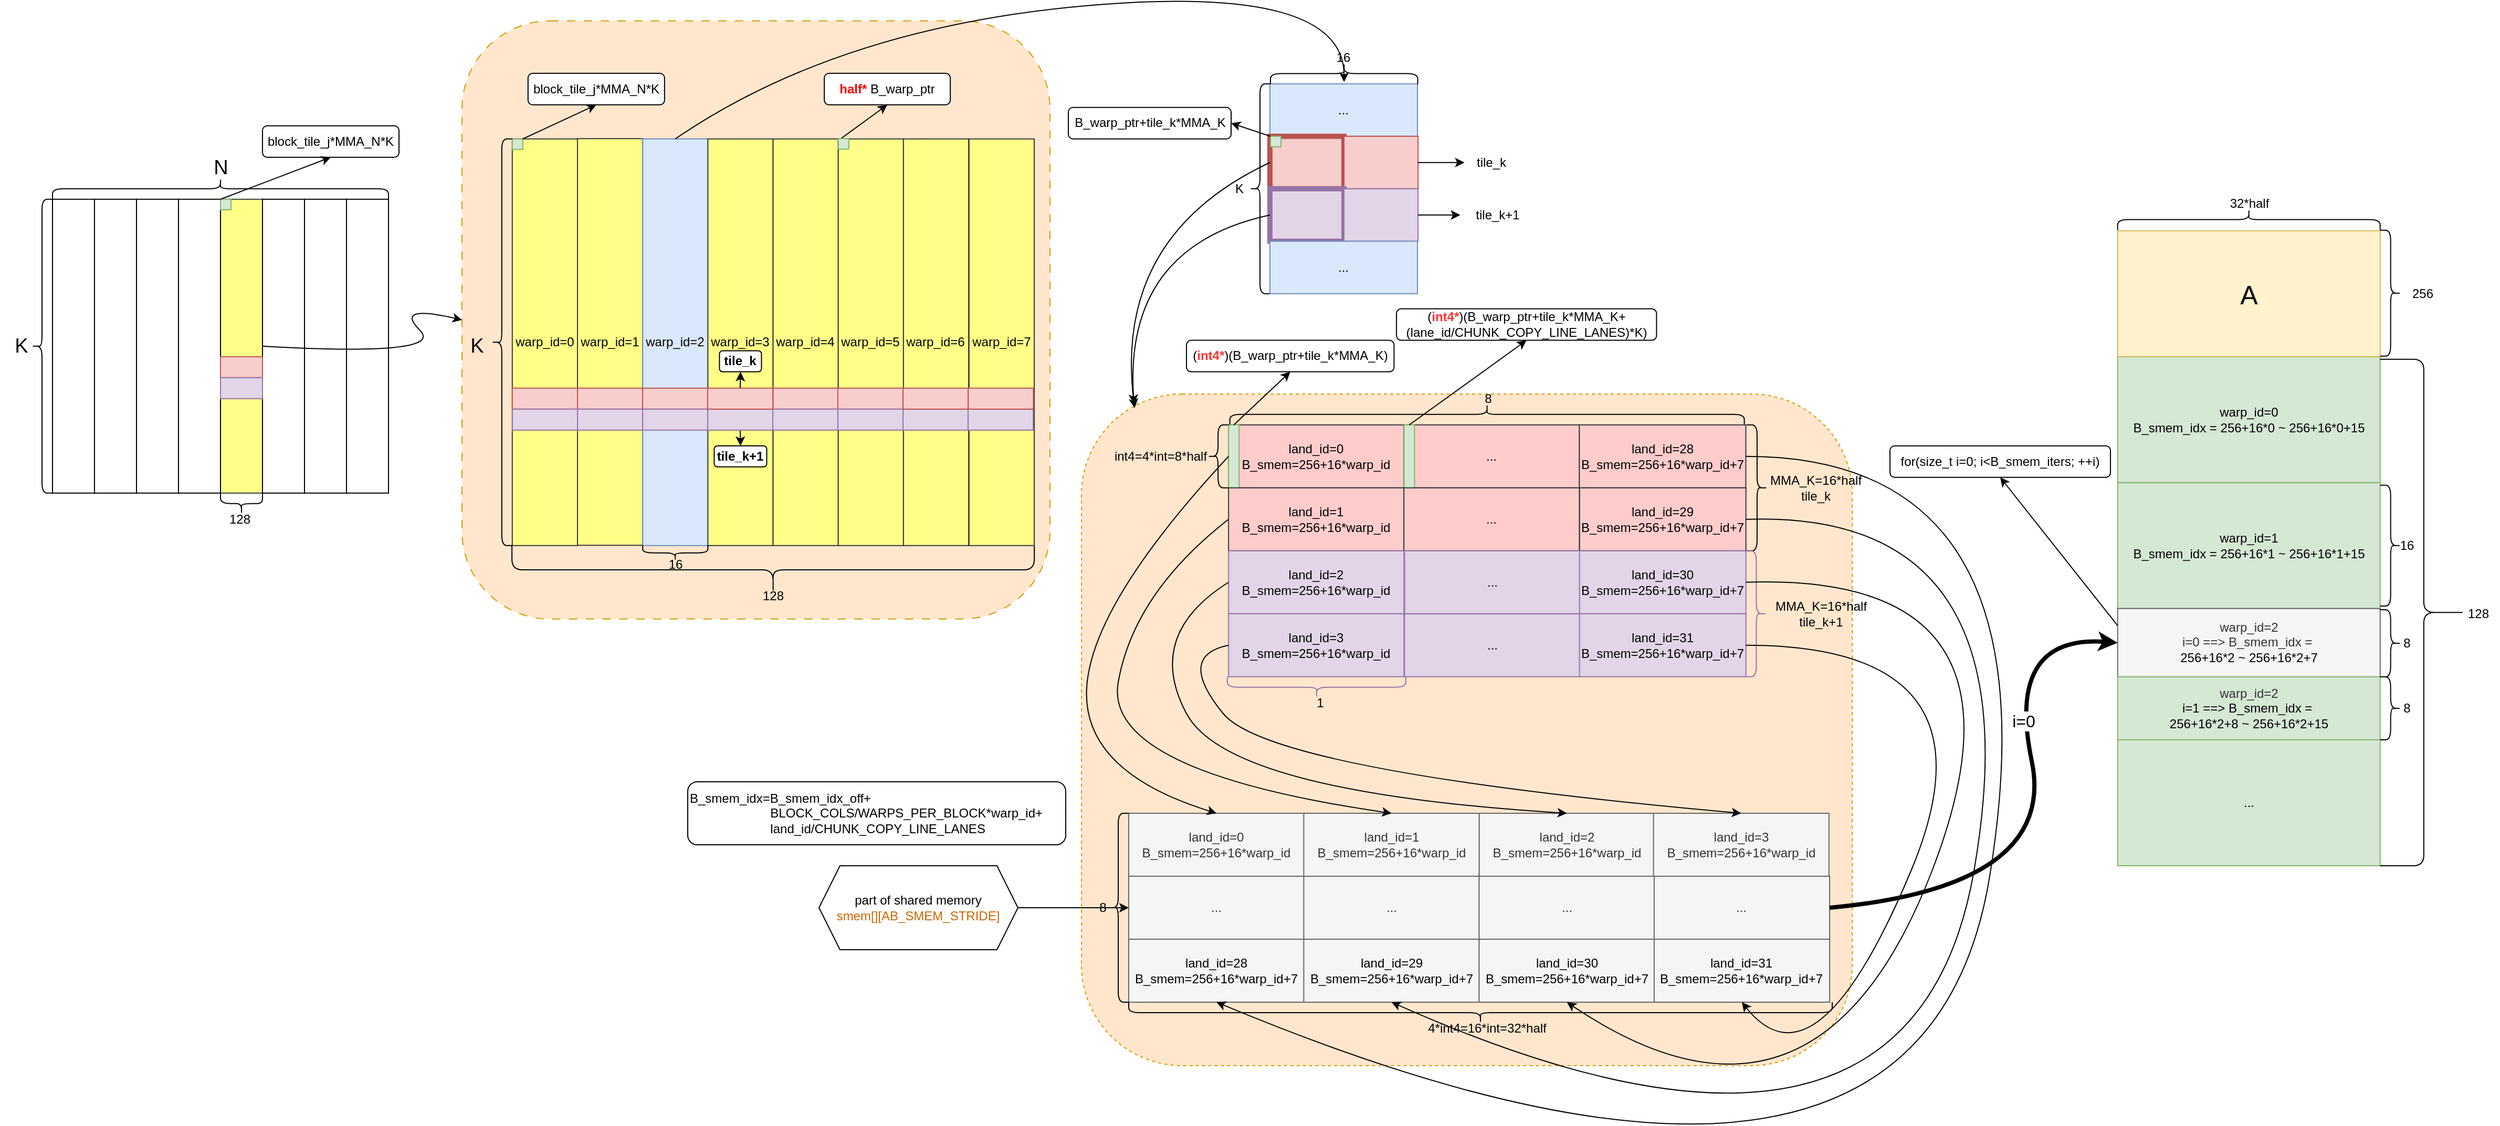 <mxfile version="24.0.4" type="device">
  <diagram name="Page-1" id="_nR7e4XgD6fj8UJKNjDj">
    <mxGraphModel dx="5057" dy="104" grid="1" gridSize="10" guides="1" tooltips="1" connect="1" arrows="1" fold="1" page="1" pageScale="1" pageWidth="850" pageHeight="1100" math="0" shadow="0">
      <root>
        <mxCell id="0" />
        <mxCell id="1" parent="0" />
        <mxCell id="BASvvJVavqTpIo9RgMH1-712" value="&lt;div&gt;warp_id=1&lt;/div&gt;B_smem_idx = 256+16*1 ~ 256+16*1+15&lt;div&gt;&lt;/div&gt;" style="rounded=0;whiteSpace=wrap;html=1;fillColor=#d5e8d4;strokeColor=#82b366;" parent="1" vertex="1">
          <mxGeometry x="1196.85" y="3584.88" width="250" height="120" as="geometry" />
        </mxCell>
        <mxCell id="BASvvJVavqTpIo9RgMH1-665" value="..." style="rounded=0;whiteSpace=wrap;html=1;fillColor=#dae8fc;strokeColor=#6c8ebf;" parent="1" vertex="1">
          <mxGeometry x="389.48" y="3204.88" width="140.52" height="50" as="geometry" />
        </mxCell>
        <mxCell id="BASvvJVavqTpIo9RgMH1-704" value="" style="rounded=1;whiteSpace=wrap;html=1;fillColor=#ffe6cc;strokeColor=#d79b00;dashed=1;" parent="1" vertex="1">
          <mxGeometry x="210" y="3500.48" width="734.14" height="640" as="geometry" />
        </mxCell>
        <mxCell id="BASvvJVavqTpIo9RgMH1-663" value="" style="rounded=0;whiteSpace=wrap;html=1;fillColor=#f8cecc;strokeColor=#b85450;strokeWidth=5;" parent="1" vertex="1">
          <mxGeometry x="389.48" y="3254.88" width="70.52" height="50" as="geometry" />
        </mxCell>
        <mxCell id="BASvvJVavqTpIo9RgMH1-442" value="" style="rounded=1;whiteSpace=wrap;html=1;dashed=1;dashPattern=8 8;fillColor=#ffe6cc;strokeColor=#d79b00;" parent="1" vertex="1">
          <mxGeometry x="-380" y="3144.88" width="560" height="570" as="geometry" />
        </mxCell>
        <mxCell id="BASvvJVavqTpIo9RgMH1-283" value="warp_id=0" style="rounded=0;whiteSpace=wrap;html=1;fillColor=#ffff88;strokeColor=#36393d;" parent="1" vertex="1">
          <mxGeometry x="-332.09" y="3257.37" width="62.09" height="387.51" as="geometry" />
        </mxCell>
        <mxCell id="BASvvJVavqTpIo9RgMH1-336" value="" style="rounded=0;whiteSpace=wrap;html=1;" parent="1" vertex="1">
          <mxGeometry x="-770" y="3314.88" width="40" height="280" as="geometry" />
        </mxCell>
        <mxCell id="BASvvJVavqTpIo9RgMH1-337" value="" style="rounded=0;whiteSpace=wrap;html=1;" parent="1" vertex="1">
          <mxGeometry x="-690" y="3314.88" width="40" height="280" as="geometry" />
        </mxCell>
        <mxCell id="BASvvJVavqTpIo9RgMH1-339" value="" style="rounded=0;whiteSpace=wrap;html=1;" parent="1" vertex="1">
          <mxGeometry x="-530" y="3314.88" width="40" height="280" as="geometry" />
        </mxCell>
        <mxCell id="BASvvJVavqTpIo9RgMH1-364" value="" style="shape=curlyBracket;whiteSpace=wrap;html=1;rounded=1;flipH=1;labelPosition=right;verticalLabelPosition=middle;align=left;verticalAlign=middle;rotation=-180;" parent="1" vertex="1">
          <mxGeometry x="-790" y="3314.88" width="20" height="280" as="geometry" />
        </mxCell>
        <mxCell id="BASvvJVavqTpIo9RgMH1-376" value="&lt;font style=&quot;font-size: 19px;&quot;&gt;K&lt;/font&gt;" style="text;html=1;align=center;verticalAlign=middle;resizable=0;points=[];autosize=1;strokeColor=none;fillColor=none;" parent="1" vertex="1">
          <mxGeometry x="-820" y="3434.88" width="40" height="40" as="geometry" />
        </mxCell>
        <mxCell id="BASvvJVavqTpIo9RgMH1-379" value="" style="shape=curlyBracket;whiteSpace=wrap;html=1;rounded=1;flipH=1;labelPosition=right;verticalLabelPosition=middle;align=left;verticalAlign=middle;rotation=-90;" parent="1" vertex="1">
          <mxGeometry x="-620" y="3144.88" width="20" height="320" as="geometry" />
        </mxCell>
        <mxCell id="BASvvJVavqTpIo9RgMH1-380" value="&lt;font style=&quot;font-size: 19px;&quot;&gt;N&lt;/font&gt;" style="text;html=1;align=center;verticalAlign=middle;resizable=0;points=[];autosize=1;strokeColor=none;fillColor=none;" parent="1" vertex="1">
          <mxGeometry x="-630" y="3264.88" width="40" height="40" as="geometry" />
        </mxCell>
        <mxCell id="BASvvJVavqTpIo9RgMH1-401" value="" style="rounded=0;whiteSpace=wrap;html=1;fillColor=#f8cecc;strokeColor=#b85450;rotation=90;" parent="1" vertex="1">
          <mxGeometry x="-600" y="3374.88" width="20" height="40" as="geometry" />
        </mxCell>
        <mxCell id="BASvvJVavqTpIo9RgMH1-402" value="" style="rounded=0;whiteSpace=wrap;html=1;fillColor=#ffff88;strokeColor=#36393d;" parent="1" vertex="1">
          <mxGeometry x="-610" y="3314.88" width="40" height="280" as="geometry" />
        </mxCell>
        <mxCell id="BASvvJVavqTpIo9RgMH1-403" value="" style="rounded=0;whiteSpace=wrap;html=1;" parent="1" vertex="1">
          <mxGeometry x="-570" y="3314.88" width="40" height="280" as="geometry" />
        </mxCell>
        <mxCell id="BASvvJVavqTpIo9RgMH1-404" value="" style="rounded=0;whiteSpace=wrap;html=1;" parent="1" vertex="1">
          <mxGeometry x="-490" y="3314.88" width="40" height="280" as="geometry" />
        </mxCell>
        <mxCell id="BASvvJVavqTpIo9RgMH1-405" value="" style="rounded=0;whiteSpace=wrap;html=1;" parent="1" vertex="1">
          <mxGeometry x="-730" y="3314.88" width="40" height="280" as="geometry" />
        </mxCell>
        <mxCell id="BASvvJVavqTpIo9RgMH1-406" value="" style="rounded=0;whiteSpace=wrap;html=1;" parent="1" vertex="1">
          <mxGeometry x="-650" y="3314.88" width="40" height="280" as="geometry" />
        </mxCell>
        <mxCell id="BASvvJVavqTpIo9RgMH1-407" value="" style="rounded=0;whiteSpace=wrap;html=1;fillColor=#f8cecc;strokeColor=#b85450;rotation=90;" parent="1" vertex="1">
          <mxGeometry x="-600" y="3454.88" width="20" height="40" as="geometry" />
        </mxCell>
        <mxCell id="BASvvJVavqTpIo9RgMH1-408" value="" style="rounded=0;whiteSpace=wrap;html=1;fillColor=#e1d5e7;strokeColor=#9673a6;rotation=90;" parent="1" vertex="1">
          <mxGeometry x="-600" y="3474.88" width="20" height="40" as="geometry" />
        </mxCell>
        <mxCell id="BASvvJVavqTpIo9RgMH1-409" value="128" style="text;html=1;align=center;verticalAlign=middle;resizable=0;points=[];autosize=1;strokeColor=none;fillColor=none;" parent="1" vertex="1">
          <mxGeometry x="-612" y="3604.88" width="40" height="30" as="geometry" />
        </mxCell>
        <mxCell id="BASvvJVavqTpIo9RgMH1-411" value="" style="shape=curlyBracket;whiteSpace=wrap;html=1;rounded=1;labelPosition=left;verticalLabelPosition=middle;align=right;verticalAlign=middle;rotation=-90;" parent="1" vertex="1">
          <mxGeometry x="-600" y="3584.88" width="20" height="40" as="geometry" />
        </mxCell>
        <mxCell id="BASvvJVavqTpIo9RgMH1-412" value="" style="whiteSpace=wrap;html=1;aspect=fixed;fillColor=#d5e8d4;strokeColor=#82b366;" parent="1" vertex="1">
          <mxGeometry x="-610" y="3314.88" width="10" height="10" as="geometry" />
        </mxCell>
        <mxCell id="BASvvJVavqTpIo9RgMH1-413" value="&lt;span style=&quot;color: rgb(0, 0, 0); font-family: Helvetica; font-size: 12px; font-style: normal; font-variant-ligatures: normal; font-variant-caps: normal; font-weight: 400; letter-spacing: normal; orphans: 2; text-align: center; text-indent: 0px; text-transform: none; widows: 2; word-spacing: 0px; -webkit-text-stroke-width: 0px; white-space: nowrap; background-color: rgb(251, 251, 251); text-decoration-thickness: initial; text-decoration-style: initial; text-decoration-color: initial; display: inline !important; float: none;&quot;&gt;block_tile_j*MMA_N*K&lt;/span&gt;" style="rounded=1;whiteSpace=wrap;html=1;" parent="1" vertex="1">
          <mxGeometry x="-570" y="3244.88" width="130" height="30" as="geometry" />
        </mxCell>
        <mxCell id="BASvvJVavqTpIo9RgMH1-414" value="" style="endArrow=classic;html=1;rounded=0;exitX=0;exitY=0;exitDx=0;exitDy=0;entryX=0.5;entryY=1;entryDx=0;entryDy=0;" parent="1" source="BASvvJVavqTpIo9RgMH1-412" target="BASvvJVavqTpIo9RgMH1-413" edge="1">
          <mxGeometry width="50" height="50" relative="1" as="geometry">
            <mxPoint x="-690" y="3214.88" as="sourcePoint" />
            <mxPoint x="-640" y="3164.88" as="targetPoint" />
          </mxGeometry>
        </mxCell>
        <mxCell id="BASvvJVavqTpIo9RgMH1-430" value="" style="shape=curlyBracket;whiteSpace=wrap;html=1;rounded=1;labelPosition=left;verticalLabelPosition=middle;align=right;verticalAlign=middle;rotation=-90;" parent="1" vertex="1">
          <mxGeometry x="-106.84" y="3419.3" width="46.33" height="497.5" as="geometry" />
        </mxCell>
        <mxCell id="BASvvJVavqTpIo9RgMH1-431" value="128" style="text;html=1;align=center;verticalAlign=middle;resizable=0;points=[];autosize=1;strokeColor=none;fillColor=none;" parent="1" vertex="1">
          <mxGeometry x="-103.67" y="3677.88" width="40" height="30" as="geometry" />
        </mxCell>
        <mxCell id="BASvvJVavqTpIo9RgMH1-433" value="" style="whiteSpace=wrap;html=1;aspect=fixed;fillColor=#d5e8d4;strokeColor=#82b366;" parent="1" vertex="1">
          <mxGeometry x="53.99" y="3257.37" width="10" height="10" as="geometry" />
        </mxCell>
        <mxCell id="BASvvJVavqTpIo9RgMH1-434" value="" style="whiteSpace=wrap;html=1;aspect=fixed;fillColor=#d5e8d4;strokeColor=#82b366;" parent="1" vertex="1">
          <mxGeometry x="-332.09" y="3257.37" width="10" height="10" as="geometry" />
        </mxCell>
        <mxCell id="BASvvJVavqTpIo9RgMH1-435" value="&lt;span style=&quot;color: rgb(0, 0, 0); font-family: Helvetica; font-size: 12px; font-style: normal; font-variant-ligatures: normal; font-variant-caps: normal; font-weight: 400; letter-spacing: normal; orphans: 2; text-align: center; text-indent: 0px; text-transform: none; widows: 2; word-spacing: 0px; -webkit-text-stroke-width: 0px; white-space: nowrap; background-color: rgb(251, 251, 251); text-decoration-thickness: initial; text-decoration-style: initial; text-decoration-color: initial; display: inline !important; float: none;&quot;&gt;block_tile_j*MMA_N*K&lt;/span&gt;" style="rounded=1;whiteSpace=wrap;html=1;" parent="1" vertex="1">
          <mxGeometry x="-317.08" y="3194.88" width="130" height="30" as="geometry" />
        </mxCell>
        <mxCell id="BASvvJVavqTpIo9RgMH1-436" value="" style="endArrow=classic;html=1;rounded=0;exitX=1;exitY=0;exitDx=0;exitDy=0;entryX=0.5;entryY=1;entryDx=0;entryDy=0;" parent="1" source="BASvvJVavqTpIo9RgMH1-434" target="BASvvJVavqTpIo9RgMH1-435" edge="1">
          <mxGeometry width="50" height="50" relative="1" as="geometry">
            <mxPoint x="-647.08" y="3324.88" as="sourcePoint" />
            <mxPoint x="-542.08" y="3284.88" as="targetPoint" />
          </mxGeometry>
        </mxCell>
        <mxCell id="BASvvJVavqTpIo9RgMH1-437" value="&lt;span style=&quot;text-wrap: nowrap;&quot;&gt;&lt;b&gt;&lt;font color=&quot;#ff0000&quot;&gt;half*&lt;/font&gt;&lt;/b&gt; B_warp_ptr&lt;/span&gt;" style="rounded=1;whiteSpace=wrap;html=1;" parent="1" vertex="1">
          <mxGeometry x="-34.92" y="3194.88" width="120" height="30" as="geometry" />
        </mxCell>
        <mxCell id="BASvvJVavqTpIo9RgMH1-438" value="" style="endArrow=classic;html=1;rounded=0;exitX=0.25;exitY=0;exitDx=0;exitDy=0;entryX=0.5;entryY=1;entryDx=0;entryDy=0;" parent="1" source="BASvvJVavqTpIo9RgMH1-452" target="BASvvJVavqTpIo9RgMH1-437" edge="1">
          <mxGeometry width="50" height="50" relative="1" as="geometry">
            <mxPoint x="62.501" y="3255.82" as="sourcePoint" />
            <mxPoint x="122.92" y="3114.88" as="targetPoint" />
          </mxGeometry>
        </mxCell>
        <mxCell id="BASvvJVavqTpIo9RgMH1-440" value="" style="shape=curlyBracket;whiteSpace=wrap;html=1;rounded=1;flipH=1;labelPosition=right;verticalLabelPosition=middle;align=left;verticalAlign=middle;rotation=-180;" parent="1" vertex="1">
          <mxGeometry x="-352.09" y="3257.37" width="20" height="387.47" as="geometry" />
        </mxCell>
        <mxCell id="BASvvJVavqTpIo9RgMH1-441" value="&lt;font style=&quot;font-size: 19px;&quot;&gt;K&lt;/font&gt;" style="text;html=1;align=center;verticalAlign=middle;resizable=0;points=[];autosize=1;strokeColor=none;fillColor=none;" parent="1" vertex="1">
          <mxGeometry x="-386.04" y="3434.88" width="40" height="40" as="geometry" />
        </mxCell>
        <mxCell id="BASvvJVavqTpIo9RgMH1-444" value="" style="curved=1;endArrow=classic;html=1;rounded=0;entryX=0;entryY=0.5;entryDx=0;entryDy=0;exitX=0;exitY=0.5;exitDx=0;exitDy=0;" parent="1" source="BASvvJVavqTpIo9RgMH1-403" target="BASvvJVavqTpIo9RgMH1-442" edge="1">
          <mxGeometry width="50" height="50" relative="1" as="geometry">
            <mxPoint x="-445" y="3464.88" as="sourcePoint" />
            <mxPoint x="-395" y="3414.88" as="targetPoint" />
            <Array as="points">
              <mxPoint x="-395" y="3464.88" />
              <mxPoint x="-445" y="3414.88" />
            </Array>
          </mxGeometry>
        </mxCell>
        <mxCell id="BASvvJVavqTpIo9RgMH1-445" value="warp_id=1" style="rounded=0;whiteSpace=wrap;html=1;fillColor=#ffff88;strokeColor=#36393d;" parent="1" vertex="1">
          <mxGeometry x="-270" y="3257.12" width="62.09" height="387.51" as="geometry" />
        </mxCell>
        <mxCell id="BASvvJVavqTpIo9RgMH1-446" value="warp_id=2" style="rounded=0;whiteSpace=wrap;html=1;fillColor=#dae8fc;strokeColor=#6c8ebf;" parent="1" vertex="1">
          <mxGeometry x="-207.91" y="3257.37" width="62.09" height="387.51" as="geometry" />
        </mxCell>
        <mxCell id="BASvvJVavqTpIo9RgMH1-447" value="warp_id=3" style="rounded=0;whiteSpace=wrap;html=1;fillColor=#ffff88;strokeColor=#36393d;" parent="1" vertex="1">
          <mxGeometry x="-145.82" y="3257.37" width="62.09" height="387.51" as="geometry" />
        </mxCell>
        <mxCell id="BASvvJVavqTpIo9RgMH1-448" value="warp_id=4" style="rounded=0;whiteSpace=wrap;html=1;fillColor=#ffff88;strokeColor=#36393d;" parent="1" vertex="1">
          <mxGeometry x="-83.73" y="3257.37" width="62.09" height="387.51" as="geometry" />
        </mxCell>
        <mxCell id="BASvvJVavqTpIo9RgMH1-449" value="warp_id=5" style="rounded=0;whiteSpace=wrap;html=1;fillColor=#ffff88;strokeColor=#36393d;" parent="1" vertex="1">
          <mxGeometry x="-21.64" y="3257.37" width="62.09" height="387.51" as="geometry" />
        </mxCell>
        <mxCell id="BASvvJVavqTpIo9RgMH1-450" value="warp_id=6" style="rounded=0;whiteSpace=wrap;html=1;fillColor=#ffff88;strokeColor=#36393d;" parent="1" vertex="1">
          <mxGeometry x="40.45" y="3257.37" width="62.09" height="387.51" as="geometry" />
        </mxCell>
        <mxCell id="BASvvJVavqTpIo9RgMH1-451" value="warp_id=7" style="rounded=0;whiteSpace=wrap;html=1;fillColor=#ffff88;strokeColor=#36393d;" parent="1" vertex="1">
          <mxGeometry x="102.91" y="3257.37" width="62.09" height="387.51" as="geometry" />
        </mxCell>
        <mxCell id="BASvvJVavqTpIo9RgMH1-452" value="" style="whiteSpace=wrap;html=1;aspect=fixed;fillColor=#d5e8d4;strokeColor=#82b366;" parent="1" vertex="1">
          <mxGeometry x="-21.64" y="3257.12" width="10" height="10" as="geometry" />
        </mxCell>
        <mxCell id="BASvvJVavqTpIo9RgMH1-541" value="" style="shape=curlyBracket;whiteSpace=wrap;html=1;rounded=1;labelPosition=left;verticalLabelPosition=middle;align=right;verticalAlign=middle;rotation=-90;" parent="1" vertex="1">
          <mxGeometry x="-184.08" y="3620.88" width="14.43" height="62" as="geometry" />
        </mxCell>
        <mxCell id="BASvvJVavqTpIo9RgMH1-542" value="16" style="text;html=1;align=center;verticalAlign=middle;resizable=0;points=[];autosize=1;strokeColor=none;fillColor=none;" parent="1" vertex="1">
          <mxGeometry x="-196.86" y="3647.88" width="40" height="30" as="geometry" />
        </mxCell>
        <mxCell id="BASvvJVavqTpIo9RgMH1-579" value="tile_k" style="text;html=1;align=center;verticalAlign=middle;resizable=0;points=[];autosize=1;strokeColor=none;fillColor=none;" parent="1" vertex="1">
          <mxGeometry x="574.78" y="3264.88" width="50" height="30" as="geometry" />
        </mxCell>
        <mxCell id="BASvvJVavqTpIo9RgMH1-580" value="tile_k+1" style="text;html=1;align=center;verticalAlign=middle;resizable=0;points=[];autosize=1;strokeColor=none;fillColor=none;" parent="1" vertex="1">
          <mxGeometry x="570.78" y="3314.88" width="70" height="30" as="geometry" />
        </mxCell>
        <mxCell id="BASvvJVavqTpIo9RgMH1-582" value="" style="whiteSpace=wrap;html=1;aspect=fixed;fillColor=#d5e8d4;strokeColor=#82b366;" parent="1" vertex="1">
          <mxGeometry x="390.02" y="3254.88" width="10" height="10" as="geometry" />
        </mxCell>
        <mxCell id="BASvvJVavqTpIo9RgMH1-583" value="&lt;span style=&quot;text-wrap: nowrap; background-color: initial;&quot;&gt;B_warp_ptr+tile_k*MMA_K&lt;/span&gt;" style="rounded=1;whiteSpace=wrap;html=1;" parent="1" vertex="1">
          <mxGeometry x="197.5" y="3227.37" width="155" height="30" as="geometry" />
        </mxCell>
        <mxCell id="BASvvJVavqTpIo9RgMH1-584" value="" style="endArrow=classic;html=1;rounded=0;entryX=1;entryY=0.5;entryDx=0;entryDy=0;exitX=0;exitY=1;exitDx=0;exitDy=0;" parent="1" target="BASvvJVavqTpIo9RgMH1-583" edge="1">
          <mxGeometry width="50" height="50" relative="1" as="geometry">
            <mxPoint x="390.02" y="3254.88" as="sourcePoint" />
            <mxPoint x="340.87" y="3190.88" as="targetPoint" />
          </mxGeometry>
        </mxCell>
        <mxCell id="BASvvJVavqTpIo9RgMH1-586" value="" style="shape=curlyBracket;whiteSpace=wrap;html=1;rounded=1;labelPosition=left;verticalLabelPosition=middle;align=right;verticalAlign=middle;rotation=90;" parent="1" vertex="1">
          <mxGeometry x="450.1" y="3125" width="20" height="140.24" as="geometry" />
        </mxCell>
        <mxCell id="BASvvJVavqTpIo9RgMH1-587" value="16" style="text;html=1;align=center;verticalAlign=middle;resizable=0;points=[];autosize=1;strokeColor=none;fillColor=none;" parent="1" vertex="1">
          <mxGeometry x="439.22" y="3164.88" width="40" height="30" as="geometry" />
        </mxCell>
        <mxCell id="BASvvJVavqTpIo9RgMH1-588" value="" style="shape=curlyBracket;whiteSpace=wrap;html=1;rounded=1;labelPosition=left;verticalLabelPosition=middle;align=right;verticalAlign=middle;" parent="1" vertex="1">
          <mxGeometry x="370" y="3204.88" width="20" height="200" as="geometry" />
        </mxCell>
        <mxCell id="BASvvJVavqTpIo9RgMH1-589" value="K" style="text;html=1;align=center;verticalAlign=middle;resizable=0;points=[];autosize=1;strokeColor=none;fillColor=none;" parent="1" vertex="1">
          <mxGeometry x="345" y="3289.88" width="30" height="30" as="geometry" />
        </mxCell>
        <mxCell id="BASvvJVavqTpIo9RgMH1-592" value="land_id=0&lt;br&gt;B_smem=256+16*warp_id" style="rounded=0;whiteSpace=wrap;html=1;fillColor=#ffcccc;strokeColor=#36393d;" parent="1" vertex="1">
          <mxGeometry x="350.07" y="3529.88" width="167.12" height="60" as="geometry" />
        </mxCell>
        <mxCell id="BASvvJVavqTpIo9RgMH1-593" value="" style="rounded=0;whiteSpace=wrap;html=1;fillColor=#d5e8d4;strokeColor=#82b366;" parent="1" vertex="1">
          <mxGeometry x="350.07" y="3529.88" width="10" height="60" as="geometry" />
        </mxCell>
        <mxCell id="BASvvJVavqTpIo9RgMH1-597" value="..." style="rounded=0;whiteSpace=wrap;html=1;fillColor=#ffcccc;strokeColor=#36393d;" parent="1" vertex="1">
          <mxGeometry x="517.19" y="3529.88" width="167.12" height="60" as="geometry" />
        </mxCell>
        <mxCell id="BASvvJVavqTpIo9RgMH1-619" value="" style="shape=curlyBracket;whiteSpace=wrap;html=1;rounded=1;labelPosition=left;verticalLabelPosition=middle;align=right;verticalAlign=middle;" parent="1" vertex="1">
          <mxGeometry x="330.07" y="3529.88" width="20" height="60" as="geometry" />
        </mxCell>
        <mxCell id="BASvvJVavqTpIo9RgMH1-620" value="int4=4*int=8*half" style="text;html=1;align=center;verticalAlign=middle;resizable=0;points=[];autosize=1;strokeColor=none;fillColor=none;" parent="1" vertex="1">
          <mxGeometry x="230.0" y="3544.88" width="110" height="30" as="geometry" />
        </mxCell>
        <mxCell id="BASvvJVavqTpIo9RgMH1-621" value="" style="shape=curlyBracket;whiteSpace=wrap;html=1;rounded=1;flipH=1;labelPosition=right;verticalLabelPosition=middle;align=left;verticalAlign=middle;rotation=-90;" parent="1" vertex="1">
          <mxGeometry x="586.55" y="3274.88" width="19.48" height="490" as="geometry" />
        </mxCell>
        <mxCell id="BASvvJVavqTpIo9RgMH1-622" value="8" style="text;html=1;align=center;verticalAlign=middle;resizable=0;points=[];autosize=1;strokeColor=none;fillColor=none;" parent="1" vertex="1">
          <mxGeometry x="582.17" y="3489.88" width="30" height="30" as="geometry" />
        </mxCell>
        <mxCell id="BASvvJVavqTpIo9RgMH1-623" value="&lt;span style=&quot;text-wrap: nowrap; background-color: initial;&quot;&gt;(&lt;b&gt;&lt;font color=&quot;#ff3333&quot;&gt;int4*&lt;/font&gt;&lt;/b&gt;)(B_warp_ptr+tile_k*MMA_K)&lt;/span&gt;" style="rounded=1;whiteSpace=wrap;html=1;" parent="1" vertex="1">
          <mxGeometry x="310" y="3449.3" width="197.69" height="30" as="geometry" />
        </mxCell>
        <mxCell id="BASvvJVavqTpIo9RgMH1-624" value="" style="endArrow=classic;html=1;rounded=0;entryX=0.5;entryY=1;entryDx=0;entryDy=0;exitX=0.5;exitY=0;exitDx=0;exitDy=0;" parent="1" source="BASvvJVavqTpIo9RgMH1-593" target="BASvvJVavqTpIo9RgMH1-623" edge="1">
          <mxGeometry width="50" height="50" relative="1" as="geometry">
            <mxPoint x="347.19" y="3139.88" as="sourcePoint" />
            <mxPoint x="397.19" y="3089.88" as="targetPoint" />
          </mxGeometry>
        </mxCell>
        <mxCell id="BASvvJVavqTpIo9RgMH1-625" value="" style="shape=curlyBracket;whiteSpace=wrap;html=1;rounded=1;flipH=1;labelPosition=right;verticalLabelPosition=middle;align=left;verticalAlign=middle;" parent="1" vertex="1">
          <mxGeometry x="843.45" y="3529.88" width="20" height="120" as="geometry" />
        </mxCell>
        <mxCell id="BASvvJVavqTpIo9RgMH1-626" value="MMA_K=16*half&lt;br&gt;tile_k" style="text;html=1;align=center;verticalAlign=middle;resizable=0;points=[];autosize=1;strokeColor=none;fillColor=none;" parent="1" vertex="1">
          <mxGeometry x="854.43" y="3569.88" width="110" height="40" as="geometry" />
        </mxCell>
        <mxCell id="BASvvJVavqTpIo9RgMH1-627" value="" style="shape=curlyBracket;whiteSpace=wrap;html=1;rounded=1;flipH=1;labelPosition=right;verticalLabelPosition=middle;align=left;verticalAlign=middle;fillColor=#e1d5e7;strokeColor=#9673a6;" parent="1" vertex="1">
          <mxGeometry x="842.71" y="3649.88" width="20" height="120" as="geometry" />
        </mxCell>
        <mxCell id="BASvvJVavqTpIo9RgMH1-630" value="" style="shape=curlyBracket;whiteSpace=wrap;html=1;rounded=1;flipH=1;labelPosition=right;verticalLabelPosition=middle;align=left;verticalAlign=middle;rotation=90;fillColor=#e1d5e7;strokeColor=#9673a6;" parent="1" vertex="1">
          <mxGeometry x="423.9" y="3694.88" width="20" height="170" as="geometry" />
        </mxCell>
        <mxCell id="BASvvJVavqTpIo9RgMH1-631" value="1" style="text;html=1;align=center;verticalAlign=middle;resizable=0;points=[];autosize=1;strokeColor=none;fillColor=none;" parent="1" vertex="1">
          <mxGeometry x="421.93" y="3779.88" width="30" height="30" as="geometry" />
        </mxCell>
        <mxCell id="BASvvJVavqTpIo9RgMH1-633" value="" style="rounded=0;whiteSpace=wrap;html=1;fillColor=#d5e8d4;strokeColor=#82b366;" parent="1" vertex="1">
          <mxGeometry x="517.19" y="3529.88" width="10" height="60" as="geometry" />
        </mxCell>
        <mxCell id="BASvvJVavqTpIo9RgMH1-634" value="&lt;span style=&quot;text-wrap: nowrap; background-color: initial;&quot;&gt;(&lt;b&gt;&lt;font color=&quot;#ff3333&quot;&gt;int4*&lt;/font&gt;&lt;/b&gt;)(B_warp_ptr+tile_k*MMA_K+&lt;/span&gt;&lt;div&gt;&lt;span style=&quot;text-wrap: nowrap; background-color: initial;&quot;&gt;(lane_id/CHUNK_COPY_LINE_LANES)*K)&lt;/span&gt;&lt;/div&gt;" style="rounded=1;whiteSpace=wrap;html=1;" parent="1" vertex="1">
          <mxGeometry x="510" y="3419.3" width="247.69" height="30" as="geometry" />
        </mxCell>
        <mxCell id="BASvvJVavqTpIo9RgMH1-635" value="" style="endArrow=classic;html=1;rounded=0;exitX=0.5;exitY=0;exitDx=0;exitDy=0;entryX=0.5;entryY=1;entryDx=0;entryDy=0;" parent="1" source="BASvvJVavqTpIo9RgMH1-633" target="BASvvJVavqTpIo9RgMH1-634" edge="1">
          <mxGeometry width="50" height="50" relative="1" as="geometry">
            <mxPoint x="497.19" y="3129.88" as="sourcePoint" />
            <mxPoint x="547.19" y="3079.88" as="targetPoint" />
          </mxGeometry>
        </mxCell>
        <mxCell id="BASvvJVavqTpIo9RgMH1-636" value="MMA_K=16*half&lt;br&gt;tile_k+1" style="text;html=1;align=center;verticalAlign=middle;resizable=0;points=[];autosize=1;strokeColor=none;fillColor=none;" parent="1" vertex="1">
          <mxGeometry x="859.27" y="3689.88" width="110" height="40" as="geometry" />
        </mxCell>
        <mxCell id="BASvvJVavqTpIo9RgMH1-639" value="land_id=28&lt;br&gt;B_smem=256+16*warp_id+7" style="rounded=0;whiteSpace=wrap;html=1;fillColor=#ffcccc;strokeColor=#36393d;" parent="1" vertex="1">
          <mxGeometry x="684.19" y="3529.88" width="158.52" height="60" as="geometry" />
        </mxCell>
        <mxCell id="BASvvJVavqTpIo9RgMH1-640" value="land_id=1&lt;br&gt;B_smem=256+16*warp_id" style="rounded=0;whiteSpace=wrap;html=1;fillColor=#ffcccc;strokeColor=#36393d;" parent="1" vertex="1">
          <mxGeometry x="350.07" y="3589.88" width="167.12" height="60" as="geometry" />
        </mxCell>
        <mxCell id="BASvvJVavqTpIo9RgMH1-641" value="land_id=29&lt;br&gt;B_smem=256+16*warp_id+7" style="rounded=0;whiteSpace=wrap;html=1;fillColor=#ffcccc;strokeColor=#36393d;" parent="1" vertex="1">
          <mxGeometry x="684.31" y="3589.88" width="158.52" height="60" as="geometry" />
        </mxCell>
        <mxCell id="BASvvJVavqTpIo9RgMH1-642" value="..." style="rounded=0;whiteSpace=wrap;html=1;fillColor=#ffcccc;strokeColor=#36393d;" parent="1" vertex="1">
          <mxGeometry x="517.07" y="3589.88" width="167.12" height="60" as="geometry" />
        </mxCell>
        <mxCell id="BASvvJVavqTpIo9RgMH1-643" value="..." style="rounded=0;whiteSpace=wrap;html=1;fillColor=#e1d5e7;strokeColor=#9673a6;" parent="1" vertex="1">
          <mxGeometry x="517.64" y="3709.88" width="167.12" height="60" as="geometry" />
        </mxCell>
        <mxCell id="BASvvJVavqTpIo9RgMH1-644" value="..." style="rounded=0;whiteSpace=wrap;html=1;fillColor=#e1d5e7;strokeColor=#9673a6;" parent="1" vertex="1">
          <mxGeometry x="517.72" y="3649.88" width="167.12" height="60" as="geometry" />
        </mxCell>
        <mxCell id="BASvvJVavqTpIo9RgMH1-645" value="land_id=2&lt;br&gt;B_smem=256+16*warp_id" style="rounded=0;whiteSpace=wrap;html=1;fillColor=#e1d5e7;strokeColor=#9673a6;" parent="1" vertex="1">
          <mxGeometry x="350.07" y="3649.88" width="167.12" height="60" as="geometry" />
        </mxCell>
        <mxCell id="BASvvJVavqTpIo9RgMH1-646" value="land_id=3&lt;br&gt;B_smem=256+16*warp_id" style="rounded=0;whiteSpace=wrap;html=1;fillColor=#e1d5e7;strokeColor=#9673a6;" parent="1" vertex="1">
          <mxGeometry x="350.07" y="3709.88" width="167.12" height="60" as="geometry" />
        </mxCell>
        <mxCell id="BASvvJVavqTpIo9RgMH1-647" value="land_id=30&lt;br&gt;B_smem=256+16*warp_id+7" style="rounded=0;whiteSpace=wrap;html=1;fillColor=#e1d5e7;strokeColor=#9673a6;" parent="1" vertex="1">
          <mxGeometry x="684.31" y="3649.88" width="158.52" height="60" as="geometry" />
        </mxCell>
        <mxCell id="BASvvJVavqTpIo9RgMH1-648" value="land_id=31&lt;br&gt;B_smem=256+16*warp_id+7" style="rounded=0;whiteSpace=wrap;html=1;fillColor=#e1d5e7;strokeColor=#9673a6;" parent="1" vertex="1">
          <mxGeometry x="684.31" y="3709.88" width="158.52" height="60" as="geometry" />
        </mxCell>
        <mxCell id="BASvvJVavqTpIo9RgMH1-650" value="" style="rounded=0;whiteSpace=wrap;html=1;fillColor=#f8cecc;strokeColor=#b85450;" parent="1" vertex="1">
          <mxGeometry x="-332.09" y="3494.88" width="62.09" height="20" as="geometry" />
        </mxCell>
        <mxCell id="BASvvJVavqTpIo9RgMH1-651" value="" style="rounded=0;whiteSpace=wrap;html=1;fillColor=#e1d5e7;strokeColor=#9673a6;" parent="1" vertex="1">
          <mxGeometry x="-332" y="3514.88" width="62" height="20" as="geometry" />
        </mxCell>
        <mxCell id="BASvvJVavqTpIo9RgMH1-653" value="&lt;div&gt;warp_id=0&lt;/div&gt;B_smem_idx = 256+16*0 ~ 256+16*0+15&lt;div&gt;&lt;/div&gt;" style="rounded=0;whiteSpace=wrap;html=1;fillColor=#d5e8d4;strokeColor=#82b366;" parent="1" vertex="1">
          <mxGeometry x="1196.85" y="3464.88" width="250" height="120" as="geometry" />
        </mxCell>
        <mxCell id="BASvvJVavqTpIo9RgMH1-654" value="&lt;font style=&quot;font-size: 25px;&quot;&gt;A&lt;/font&gt;&lt;div&gt;&lt;/div&gt;" style="rounded=0;whiteSpace=wrap;html=1;fillColor=#fff2cc;strokeColor=#d6b656;" parent="1" vertex="1">
          <mxGeometry x="1196.85" y="3344.88" width="250" height="120" as="geometry" />
        </mxCell>
        <mxCell id="BASvvJVavqTpIo9RgMH1-655" value="" style="shape=curlyBracket;whiteSpace=wrap;html=1;rounded=1;flipH=1;labelPosition=right;verticalLabelPosition=middle;align=left;verticalAlign=middle;" parent="1" vertex="1">
          <mxGeometry x="1446.85" y="3344.4" width="20" height="120" as="geometry" />
        </mxCell>
        <mxCell id="BASvvJVavqTpIo9RgMH1-656" value="256" style="text;html=1;align=center;verticalAlign=middle;resizable=0;points=[];autosize=1;strokeColor=none;fillColor=none;" parent="1" vertex="1">
          <mxGeometry x="1466.85" y="3389.88" width="40" height="30" as="geometry" />
        </mxCell>
        <mxCell id="BASvvJVavqTpIo9RgMH1-657" value="" style="shape=curlyBracket;whiteSpace=wrap;html=1;rounded=1;flipH=1;labelPosition=right;verticalLabelPosition=middle;align=left;verticalAlign=middle;rotation=-90;" parent="1" vertex="1">
          <mxGeometry x="1311.85" y="3209.28" width="20" height="250" as="geometry" />
        </mxCell>
        <mxCell id="BASvvJVavqTpIo9RgMH1-658" value="32*half" style="text;html=1;align=center;verticalAlign=middle;resizable=0;points=[];autosize=1;strokeColor=none;fillColor=none;" parent="1" vertex="1">
          <mxGeometry x="1291.85" y="3304.28" width="60" height="30" as="geometry" />
        </mxCell>
        <mxCell id="BASvvJVavqTpIo9RgMH1-660" value="&lt;div&gt;warp_id=2&lt;/div&gt;i=0 ==&amp;gt;&amp;nbsp;&lt;span style=&quot;background-color: initial;&quot;&gt;B_smem_idx =&amp;nbsp;&lt;/span&gt;&lt;div&gt;&lt;span style=&quot;background-color: initial; color: rgb(0, 0, 0);&quot;&gt;256+16*2 ~ 256+16*2+7&lt;/span&gt;&lt;/div&gt;" style="rounded=0;whiteSpace=wrap;html=1;fillColor=#f5f5f5;strokeColor=#666666;fontColor=#333333;" parent="1" vertex="1">
          <mxGeometry x="1196.85" y="3704.88" width="250" height="65.12" as="geometry" />
        </mxCell>
        <mxCell id="BASvvJVavqTpIo9RgMH1-664" value="" style="rounded=0;whiteSpace=wrap;html=1;fillColor=#f8cecc;strokeColor=#b85450;" parent="1" vertex="1">
          <mxGeometry x="460" y="3254.88" width="70.52" height="50" as="geometry" />
        </mxCell>
        <mxCell id="BASvvJVavqTpIo9RgMH1-666" value="" style="rounded=0;whiteSpace=wrap;html=1;fillColor=#e1d5e7;strokeColor=#9673a6;strokeWidth=5;" parent="1" vertex="1">
          <mxGeometry x="389.48" y="3304.88" width="70.52" height="50" as="geometry" />
        </mxCell>
        <mxCell id="BASvvJVavqTpIo9RgMH1-667" value="" style="rounded=0;whiteSpace=wrap;html=1;fillColor=#e1d5e7;strokeColor=#9673a6;" parent="1" vertex="1">
          <mxGeometry x="460" y="3304.88" width="70.52" height="50" as="geometry" />
        </mxCell>
        <mxCell id="BASvvJVavqTpIo9RgMH1-668" value="..." style="rounded=0;whiteSpace=wrap;html=1;fillColor=#dae8fc;strokeColor=#6c8ebf;" parent="1" vertex="1">
          <mxGeometry x="389.48" y="3354.88" width="140.52" height="50" as="geometry" />
        </mxCell>
        <mxCell id="BASvvJVavqTpIo9RgMH1-670" value="&lt;span style=&quot;text-wrap: nowrap;&quot;&gt;&lt;b style=&quot;&quot;&gt;tile_k&lt;/b&gt;&lt;/span&gt;" style="rounded=1;whiteSpace=wrap;html=1;" parent="1" vertex="1">
          <mxGeometry x="-134.78" y="3459.28" width="40" height="20" as="geometry" />
        </mxCell>
        <mxCell id="BASvvJVavqTpIo9RgMH1-671" value="&lt;span style=&quot;text-wrap: nowrap;&quot;&gt;&lt;b style=&quot;&quot;&gt;tile_k+1&lt;/b&gt;&lt;/span&gt;" style="rounded=1;whiteSpace=wrap;html=1;" parent="1" vertex="1">
          <mxGeometry x="-139.78" y="3549.88" width="50" height="20" as="geometry" />
        </mxCell>
        <mxCell id="BASvvJVavqTpIo9RgMH1-672" value="" style="endArrow=classic;html=1;rounded=0;entryX=0.5;entryY=1;entryDx=0;entryDy=0;exitX=0.5;exitY=0;exitDx=0;exitDy=0;" parent="1" source="BASvvJVavqTpIo9RgMH1-724" target="BASvvJVavqTpIo9RgMH1-670" edge="1">
          <mxGeometry width="50" height="50" relative="1" as="geometry">
            <mxPoint x="210" y="3450" as="sourcePoint" />
            <mxPoint x="260" y="3400" as="targetPoint" />
          </mxGeometry>
        </mxCell>
        <mxCell id="BASvvJVavqTpIo9RgMH1-673" value="" style="endArrow=classic;html=1;rounded=0;entryX=0.5;entryY=0;entryDx=0;entryDy=0;exitX=0.5;exitY=1;exitDx=0;exitDy=0;" parent="1" source="BASvvJVavqTpIo9RgMH1-723" target="BASvvJVavqTpIo9RgMH1-671" edge="1">
          <mxGeometry width="50" height="50" relative="1" as="geometry">
            <mxPoint x="220" y="3750" as="sourcePoint" />
            <mxPoint x="270" y="3700" as="targetPoint" />
          </mxGeometry>
        </mxCell>
        <mxCell id="BASvvJVavqTpIo9RgMH1-675" value="land_id=0&lt;br&gt;B_smem=256+16*warp_id" style="rounded=0;whiteSpace=wrap;html=1;fillColor=#f5f5f5;strokeColor=#666666;fontColor=#333333;" parent="1" vertex="1">
          <mxGeometry x="255.0" y="3900" width="167.12" height="60" as="geometry" />
        </mxCell>
        <mxCell id="BASvvJVavqTpIo9RgMH1-676" value="land_id=1&lt;br&gt;B_smem=256+16*warp_id" style="rounded=0;whiteSpace=wrap;html=1;fillColor=#f5f5f5;strokeColor=#666666;fontColor=#333333;" parent="1" vertex="1">
          <mxGeometry x="421.71" y="3900" width="167.12" height="60" as="geometry" />
        </mxCell>
        <mxCell id="BASvvJVavqTpIo9RgMH1-678" value="land_id=2&lt;br&gt;B_smem=256+16*warp_id" style="rounded=0;whiteSpace=wrap;html=1;fillColor=#f5f5f5;strokeColor=#666666;fontColor=#333333;" parent="1" vertex="1">
          <mxGeometry x="588.83" y="3900" width="167.12" height="60" as="geometry" />
        </mxCell>
        <mxCell id="BASvvJVavqTpIo9RgMH1-679" value="land_id=3&lt;br&gt;B_smem=256+16*warp_id" style="rounded=0;whiteSpace=wrap;html=1;fillColor=#f5f5f5;strokeColor=#666666;fontColor=#333333;" parent="1" vertex="1">
          <mxGeometry x="754.79" y="3900" width="167.12" height="60" as="geometry" />
        </mxCell>
        <mxCell id="BASvvJVavqTpIo9RgMH1-680" value="" style="curved=1;endArrow=classic;html=1;rounded=0;entryX=0.5;entryY=0;entryDx=0;entryDy=0;exitX=0;exitY=0.5;exitDx=0;exitDy=0;" parent="1" source="BASvvJVavqTpIo9RgMH1-593" target="BASvvJVavqTpIo9RgMH1-675" edge="1">
          <mxGeometry width="50" height="50" relative="1" as="geometry">
            <mxPoint x="320" y="3860" as="sourcePoint" />
            <mxPoint x="370" y="3810" as="targetPoint" />
            <Array as="points">
              <mxPoint x="220" y="3700" />
              <mxPoint x="210" y="3860" />
            </Array>
          </mxGeometry>
        </mxCell>
        <mxCell id="BASvvJVavqTpIo9RgMH1-681" value="" style="curved=1;endArrow=classic;html=1;rounded=0;entryX=0.5;entryY=0;entryDx=0;entryDy=0;exitX=0;exitY=0.5;exitDx=0;exitDy=0;" parent="1" source="BASvvJVavqTpIo9RgMH1-640" target="BASvvJVavqTpIo9RgMH1-676" edge="1">
          <mxGeometry width="50" height="50" relative="1" as="geometry">
            <mxPoint x="360" y="3570" as="sourcePoint" />
            <mxPoint x="453" y="3910" as="targetPoint" />
            <Array as="points">
              <mxPoint x="260" y="3690" />
              <mxPoint x="230" y="3860" />
            </Array>
          </mxGeometry>
        </mxCell>
        <mxCell id="BASvvJVavqTpIo9RgMH1-682" value="" style="curved=1;endArrow=classic;html=1;rounded=0;entryX=0.5;entryY=0;entryDx=0;entryDy=0;exitX=0;exitY=0.5;exitDx=0;exitDy=0;" parent="1" source="BASvvJVavqTpIo9RgMH1-645" target="BASvvJVavqTpIo9RgMH1-678" edge="1">
          <mxGeometry width="50" height="50" relative="1" as="geometry">
            <mxPoint x="360" y="3630" as="sourcePoint" />
            <mxPoint x="620" y="3910" as="targetPoint" />
            <Array as="points">
              <mxPoint x="270" y="3730" />
              <mxPoint x="350" y="3880" />
            </Array>
          </mxGeometry>
        </mxCell>
        <mxCell id="BASvvJVavqTpIo9RgMH1-683" value="" style="curved=1;endArrow=classic;html=1;rounded=0;entryX=0.5;entryY=0;entryDx=0;entryDy=0;exitX=0;exitY=0.5;exitDx=0;exitDy=0;" parent="1" source="BASvvJVavqTpIo9RgMH1-646" target="BASvvJVavqTpIo9RgMH1-679" edge="1">
          <mxGeometry width="50" height="50" relative="1" as="geometry">
            <mxPoint x="360" y="3690" as="sourcePoint" />
            <mxPoint x="610" y="3970" as="targetPoint" />
            <Array as="points">
              <mxPoint x="300" y="3750" />
              <mxPoint x="390" y="3860" />
            </Array>
          </mxGeometry>
        </mxCell>
        <mxCell id="BASvvJVavqTpIo9RgMH1-684" value="..." style="rounded=0;whiteSpace=wrap;html=1;fillColor=#f5f5f5;strokeColor=#666666;fontColor=#333333;" parent="1" vertex="1">
          <mxGeometry x="255.0" y="3960" width="167.12" height="60" as="geometry" />
        </mxCell>
        <mxCell id="BASvvJVavqTpIo9RgMH1-685" value="..." style="rounded=0;whiteSpace=wrap;html=1;fillColor=#f5f5f5;strokeColor=#666666;fontColor=#333333;" parent="1" vertex="1">
          <mxGeometry x="421.71" y="3960" width="167.12" height="60" as="geometry" />
        </mxCell>
        <mxCell id="BASvvJVavqTpIo9RgMH1-686" value="..." style="rounded=0;whiteSpace=wrap;html=1;fillColor=#f5f5f5;strokeColor=#666666;fontColor=#333333;" parent="1" vertex="1">
          <mxGeometry x="588.72" y="3960" width="167.12" height="60" as="geometry" />
        </mxCell>
        <mxCell id="BASvvJVavqTpIo9RgMH1-687" value="..." style="rounded=0;whiteSpace=wrap;html=1;fillColor=#f5f5f5;strokeColor=#666666;fontColor=#333333;" parent="1" vertex="1">
          <mxGeometry x="755.43" y="3960" width="167.12" height="60" as="geometry" />
        </mxCell>
        <mxCell id="BASvvJVavqTpIo9RgMH1-691" value="&lt;span style=&quot;color: rgb(0, 0, 0);&quot;&gt;land_id=28&lt;/span&gt;&lt;br style=&quot;color: rgb(0, 0, 0);&quot;&gt;&lt;span style=&quot;color: rgb(0, 0, 0);&quot;&gt;B_smem=256+16*warp_id+7&lt;/span&gt;" style="rounded=0;whiteSpace=wrap;html=1;fillColor=#f5f5f5;strokeColor=#666666;fontColor=#333333;" parent="1" vertex="1">
          <mxGeometry x="255.0" y="4020" width="167.12" height="60" as="geometry" />
        </mxCell>
        <mxCell id="BASvvJVavqTpIo9RgMH1-692" value="&lt;span style=&quot;color: rgb(0, 0, 0);&quot;&gt;land_id=29&lt;/span&gt;&lt;br style=&quot;color: rgb(0, 0, 0);&quot;&gt;&lt;span style=&quot;color: rgb(0, 0, 0);&quot;&gt;B_smem=256+16*warp_id+7&lt;/span&gt;" style="rounded=0;whiteSpace=wrap;html=1;fillColor=#f5f5f5;strokeColor=#666666;fontColor=#333333;" parent="1" vertex="1">
          <mxGeometry x="421.71" y="4020" width="167.12" height="60" as="geometry" />
        </mxCell>
        <mxCell id="BASvvJVavqTpIo9RgMH1-693" value="&lt;span style=&quot;color: rgb(0, 0, 0);&quot;&gt;land_id=30&lt;/span&gt;&lt;br style=&quot;color: rgb(0, 0, 0);&quot;&gt;&lt;span style=&quot;color: rgb(0, 0, 0);&quot;&gt;B_smem=256+16*warp_id+7&lt;/span&gt;" style="rounded=0;whiteSpace=wrap;html=1;fillColor=#f5f5f5;strokeColor=#666666;fontColor=#333333;" parent="1" vertex="1">
          <mxGeometry x="588.72" y="4020" width="167.12" height="60" as="geometry" />
        </mxCell>
        <mxCell id="BASvvJVavqTpIo9RgMH1-694" value="&lt;span style=&quot;color: rgb(0, 0, 0);&quot;&gt;land_id=31&lt;/span&gt;&lt;br style=&quot;color: rgb(0, 0, 0);&quot;&gt;&lt;span style=&quot;color: rgb(0, 0, 0);&quot;&gt;B_smem=256+16*warp_id+7&lt;/span&gt;" style="rounded=0;whiteSpace=wrap;html=1;fillColor=#f5f5f5;strokeColor=#666666;fontColor=#333333;" parent="1" vertex="1">
          <mxGeometry x="755.43" y="4020" width="167.12" height="60" as="geometry" />
        </mxCell>
        <mxCell id="BASvvJVavqTpIo9RgMH1-695" value="" style="curved=1;endArrow=classic;html=1;rounded=0;entryX=0.5;entryY=1;entryDx=0;entryDy=0;exitX=1;exitY=0.5;exitDx=0;exitDy=0;" parent="1" source="BASvvJVavqTpIo9RgMH1-639" target="BASvvJVavqTpIo9RgMH1-691" edge="1">
          <mxGeometry width="50" height="50" relative="1" as="geometry">
            <mxPoint x="833.57" y="3560" as="sourcePoint" />
            <mxPoint x="750.57" y="3960" as="targetPoint" />
            <Array as="points">
              <mxPoint x="1140" y="3560" />
              <mxPoint x="1010" y="4360" />
            </Array>
          </mxGeometry>
        </mxCell>
        <mxCell id="BASvvJVavqTpIo9RgMH1-696" value="" style="curved=1;endArrow=classic;html=1;rounded=0;entryX=0.5;entryY=1;entryDx=0;entryDy=0;exitX=1;exitY=0.5;exitDx=0;exitDy=0;" parent="1" source="BASvvJVavqTpIo9RgMH1-641" target="BASvvJVavqTpIo9RgMH1-692" edge="1">
          <mxGeometry width="50" height="50" relative="1" as="geometry">
            <mxPoint x="853" y="3570" as="sourcePoint" />
            <mxPoint x="277" y="4150" as="targetPoint" />
            <Array as="points">
              <mxPoint x="1120" y="3610" />
              <mxPoint x="1000" y="4300" />
            </Array>
          </mxGeometry>
        </mxCell>
        <mxCell id="BASvvJVavqTpIo9RgMH1-697" value="" style="curved=1;endArrow=classic;html=1;rounded=0;entryX=0.5;entryY=1;entryDx=0;entryDy=0;exitX=1;exitY=0.5;exitDx=0;exitDy=0;" parent="1" source="BASvvJVavqTpIo9RgMH1-647" target="BASvvJVavqTpIo9RgMH1-693" edge="1">
          <mxGeometry width="50" height="50" relative="1" as="geometry">
            <mxPoint x="890.02" y="3809.88" as="sourcePoint" />
            <mxPoint x="480.02" y="4329.88" as="targetPoint" />
            <Array as="points">
              <mxPoint x="1130" y="3670" />
              <mxPoint x="910" y="4240" />
            </Array>
          </mxGeometry>
        </mxCell>
        <mxCell id="BASvvJVavqTpIo9RgMH1-698" value="" style="curved=1;endArrow=classic;html=1;rounded=0;entryX=0.5;entryY=1;entryDx=0;entryDy=0;exitX=0;exitY=0.75;exitDx=0;exitDy=0;" parent="1" source="BASvvJVavqTpIo9RgMH1-627" target="BASvvJVavqTpIo9RgMH1-694" edge="1">
          <mxGeometry width="50" height="50" relative="1" as="geometry">
            <mxPoint x="853" y="3690" as="sourcePoint" />
            <mxPoint x="610" y="4150" as="targetPoint" />
            <Array as="points">
              <mxPoint x="1090" y="3740" />
              <mxPoint x="910" y="4170" />
            </Array>
          </mxGeometry>
        </mxCell>
        <mxCell id="BASvvJVavqTpIo9RgMH1-699" value="" style="shape=curlyBracket;whiteSpace=wrap;html=1;rounded=1;labelPosition=left;verticalLabelPosition=middle;align=right;verticalAlign=middle;rotation=-90;strokeWidth=1;" parent="1" vertex="1">
          <mxGeometry x="580" y="3755" width="20" height="670" as="geometry" />
        </mxCell>
        <mxCell id="BASvvJVavqTpIo9RgMH1-701" value="4*int4=16*int=32*half" style="text;html=1;align=center;verticalAlign=middle;resizable=0;points=[];autosize=1;strokeColor=none;fillColor=none;" parent="1" vertex="1">
          <mxGeometry x="526.29" y="4090" width="140" height="30" as="geometry" />
        </mxCell>
        <mxCell id="BASvvJVavqTpIo9RgMH1-705" value="" style="curved=1;endArrow=classic;html=1;rounded=0;exitX=0;exitY=0.5;exitDx=0;exitDy=0;entryX=0.069;entryY=0.021;entryDx=0;entryDy=0;entryPerimeter=0;" parent="1" source="BASvvJVavqTpIo9RgMH1-663" target="BASvvJVavqTpIo9RgMH1-704" edge="1">
          <mxGeometry width="50" height="50" relative="1" as="geometry">
            <mxPoint x="240" y="3400" as="sourcePoint" />
            <mxPoint x="290" y="3350" as="targetPoint" />
            <Array as="points">
              <mxPoint x="240" y="3350" />
            </Array>
          </mxGeometry>
        </mxCell>
        <mxCell id="BASvvJVavqTpIo9RgMH1-706" value="" style="shape=curlyBracket;whiteSpace=wrap;html=1;rounded=1;labelPosition=left;verticalLabelPosition=middle;align=right;verticalAlign=middle;" parent="1" vertex="1">
          <mxGeometry x="235" y="3900" width="20" height="180" as="geometry" />
        </mxCell>
        <mxCell id="BASvvJVavqTpIo9RgMH1-707" value="8" style="text;html=1;align=center;verticalAlign=middle;resizable=0;points=[];autosize=1;strokeColor=none;fillColor=none;" parent="1" vertex="1">
          <mxGeometry x="215" y="3975" width="30" height="30" as="geometry" />
        </mxCell>
        <mxCell id="BASvvJVavqTpIo9RgMH1-708" value="" style="curved=1;endArrow=classic;html=1;rounded=0;entryX=0.9;entryY=0.5;entryDx=0;entryDy=0;entryPerimeter=0;exitX=0.5;exitY=0;exitDx=0;exitDy=0;" parent="1" source="BASvvJVavqTpIo9RgMH1-446" target="BASvvJVavqTpIo9RgMH1-586" edge="1">
          <mxGeometry width="50" height="50" relative="1" as="geometry">
            <mxPoint x="40" y="3100" as="sourcePoint" />
            <mxPoint x="270" y="3260" as="targetPoint" />
            <Array as="points">
              <mxPoint x="-20" y="3150" />
              <mxPoint x="460" y="3110" />
            </Array>
          </mxGeometry>
        </mxCell>
        <mxCell id="BASvvJVavqTpIo9RgMH1-709" value="&lt;div&gt;&lt;span style=&quot;color: rgb(51, 51, 51);&quot;&gt;warp_id=2&lt;/span&gt;&lt;br&gt;&lt;/div&gt;i=1 ==&amp;gt; B_smem_idx =&amp;nbsp;&lt;div&gt;256+16*2+8 ~ 256+16*2+15&lt;br&gt;&lt;/div&gt;" style="rounded=0;whiteSpace=wrap;html=1;fillColor=#d5e8d4;strokeColor=#82b366;" parent="1" vertex="1">
          <mxGeometry x="1196.85" y="3769.88" width="250" height="60.12" as="geometry" />
        </mxCell>
        <mxCell id="BASvvJVavqTpIo9RgMH1-710" value="" style="curved=1;endArrow=classic;html=1;rounded=0;exitX=1;exitY=0.5;exitDx=0;exitDy=0;entryX=0;entryY=0.5;entryDx=0;entryDy=0;strokeWidth=4;" parent="1" source="BASvvJVavqTpIo9RgMH1-687" target="BASvvJVavqTpIo9RgMH1-660" edge="1">
          <mxGeometry width="50" height="50" relative="1" as="geometry">
            <mxPoint x="1190" y="4010" as="sourcePoint" />
            <mxPoint x="1240" y="3960" as="targetPoint" />
            <Array as="points">
              <mxPoint x="1140" y="3970" />
              <mxPoint x="1090" y="3730" />
            </Array>
          </mxGeometry>
        </mxCell>
        <mxCell id="BASvvJVavqTpIo9RgMH1-758" value="&lt;font style=&quot;font-size: 16px;&quot;&gt;i=0&lt;/font&gt;" style="edgeLabel;html=1;align=center;verticalAlign=middle;resizable=0;points=[];" parent="BASvvJVavqTpIo9RgMH1-710" vertex="1" connectable="0">
          <mxGeometry x="0.333" relative="1" as="geometry">
            <mxPoint as="offset" />
          </mxGeometry>
        </mxCell>
        <mxCell id="BASvvJVavqTpIo9RgMH1-711" value="for(size_t i=0; i&amp;lt;B_smem_iters; ++i)" style="rounded=1;whiteSpace=wrap;html=1;" parent="1" vertex="1">
          <mxGeometry x="980" y="3549.88" width="210" height="30" as="geometry" />
        </mxCell>
        <mxCell id="BASvvJVavqTpIo9RgMH1-713" value="" style="shape=curlyBracket;whiteSpace=wrap;html=1;rounded=1;flipH=1;labelPosition=right;verticalLabelPosition=middle;align=left;verticalAlign=middle;" parent="1" vertex="1">
          <mxGeometry x="1446.85" y="3706" width="20" height="64" as="geometry" />
        </mxCell>
        <mxCell id="BASvvJVavqTpIo9RgMH1-714" value="" style="endArrow=classic;html=1;rounded=0;exitX=0;exitY=0.25;exitDx=0;exitDy=0;entryX=0.5;entryY=1;entryDx=0;entryDy=0;" parent="1" source="BASvvJVavqTpIo9RgMH1-660" target="BASvvJVavqTpIo9RgMH1-711" edge="1">
          <mxGeometry width="50" height="50" relative="1" as="geometry">
            <mxPoint x="1490" y="3910" as="sourcePoint" />
            <mxPoint x="1540" y="3860" as="targetPoint" />
          </mxGeometry>
        </mxCell>
        <mxCell id="BASvvJVavqTpIo9RgMH1-715" value="...&lt;div&gt;&lt;/div&gt;&lt;div&gt;&lt;/div&gt;" style="rounded=0;whiteSpace=wrap;html=1;fillColor=#d5e8d4;strokeColor=#82b366;" parent="1" vertex="1">
          <mxGeometry x="1196.85" y="3830" width="250" height="120" as="geometry" />
        </mxCell>
        <mxCell id="BASvvJVavqTpIo9RgMH1-717" value="" style="endArrow=classic;html=1;rounded=0;entryX=0;entryY=0.5;entryDx=0;entryDy=0;exitX=1;exitY=0.5;exitDx=0;exitDy=0;" parent="1" source="BASvvJVavqTpIo9RgMH1-650" target="BASvvJVavqTpIo9RgMH1-716" edge="1">
          <mxGeometry width="50" height="50" relative="1" as="geometry">
            <mxPoint x="-270" y="3505" as="sourcePoint" />
            <mxPoint x="189" y="3505" as="targetPoint" />
          </mxGeometry>
        </mxCell>
        <mxCell id="BASvvJVavqTpIo9RgMH1-716" value="" style="rounded=0;whiteSpace=wrap;html=1;fillColor=#f8cecc;strokeColor=#b85450;" parent="1" vertex="1">
          <mxGeometry x="-270" y="3494.88" width="62.09" height="20" as="geometry" />
        </mxCell>
        <mxCell id="BASvvJVavqTpIo9RgMH1-718" value="" style="rounded=0;whiteSpace=wrap;html=1;fillColor=#e1d5e7;strokeColor=#9673a6;" parent="1" vertex="1">
          <mxGeometry x="-269.96" y="3514.88" width="62" height="20" as="geometry" />
        </mxCell>
        <mxCell id="BASvvJVavqTpIo9RgMH1-720" value="" style="endArrow=classic;html=1;rounded=0;entryX=0;entryY=0.5;entryDx=0;entryDy=0;exitX=1;exitY=0.5;exitDx=0;exitDy=0;" parent="1" source="BASvvJVavqTpIo9RgMH1-716" target="BASvvJVavqTpIo9RgMH1-719" edge="1">
          <mxGeometry width="50" height="50" relative="1" as="geometry">
            <mxPoint x="-208" y="3505" as="sourcePoint" />
            <mxPoint x="189" y="3505" as="targetPoint" />
          </mxGeometry>
        </mxCell>
        <mxCell id="BASvvJVavqTpIo9RgMH1-719" value="" style="rounded=0;whiteSpace=wrap;html=1;fillColor=#f8cecc;strokeColor=#b85450;" parent="1" vertex="1">
          <mxGeometry x="-207.96" y="3494.88" width="62.09" height="20" as="geometry" />
        </mxCell>
        <mxCell id="BASvvJVavqTpIo9RgMH1-721" value="" style="rounded=0;whiteSpace=wrap;html=1;fillColor=#e1d5e7;strokeColor=#9673a6;" parent="1" vertex="1">
          <mxGeometry x="-207.96" y="3514.88" width="62" height="20" as="geometry" />
        </mxCell>
        <mxCell id="BASvvJVavqTpIo9RgMH1-723" value="" style="rounded=0;whiteSpace=wrap;html=1;fillColor=#e1d5e7;strokeColor=#9673a6;" parent="1" vertex="1">
          <mxGeometry x="-145.96" y="3514.88" width="62" height="20" as="geometry" />
        </mxCell>
        <mxCell id="BASvvJVavqTpIo9RgMH1-724" value="" style="rounded=0;whiteSpace=wrap;html=1;fillColor=#f8cecc;strokeColor=#b85450;" parent="1" vertex="1">
          <mxGeometry x="-146.05" y="3494.88" width="62.09" height="20" as="geometry" />
        </mxCell>
        <mxCell id="BASvvJVavqTpIo9RgMH1-725" value="" style="rounded=0;whiteSpace=wrap;html=1;fillColor=#f8cecc;strokeColor=#b85450;" parent="1" vertex="1">
          <mxGeometry x="-83.73" y="3494.88" width="62.09" height="20" as="geometry" />
        </mxCell>
        <mxCell id="BASvvJVavqTpIo9RgMH1-726" value="" style="rounded=0;whiteSpace=wrap;html=1;fillColor=#f8cecc;strokeColor=#b85450;" parent="1" vertex="1">
          <mxGeometry x="-22.05" y="3494.88" width="62.09" height="20" as="geometry" />
        </mxCell>
        <mxCell id="BASvvJVavqTpIo9RgMH1-728" value="" style="rounded=0;whiteSpace=wrap;html=1;fillColor=#e1d5e7;strokeColor=#9673a6;" parent="1" vertex="1">
          <mxGeometry x="-83.96" y="3514.88" width="62" height="20" as="geometry" />
        </mxCell>
        <mxCell id="BASvvJVavqTpIo9RgMH1-730" value="" style="rounded=0;whiteSpace=wrap;html=1;fillColor=#e1d5e7;strokeColor=#9673a6;" parent="1" vertex="1">
          <mxGeometry x="-21.96" y="3514.88" width="62" height="20" as="geometry" />
        </mxCell>
        <mxCell id="BASvvJVavqTpIo9RgMH1-732" value="" style="rounded=0;whiteSpace=wrap;html=1;fillColor=#e1d5e7;strokeColor=#9673a6;" parent="1" vertex="1">
          <mxGeometry x="40.04" y="3514.88" width="62" height="20" as="geometry" />
        </mxCell>
        <mxCell id="BASvvJVavqTpIo9RgMH1-733" value="" style="rounded=0;whiteSpace=wrap;html=1;fillColor=#e1d5e7;strokeColor=#9673a6;" parent="1" vertex="1">
          <mxGeometry x="102.04" y="3514.88" width="62" height="20" as="geometry" />
        </mxCell>
        <mxCell id="BASvvJVavqTpIo9RgMH1-736" value="" style="endArrow=classic;html=1;rounded=0;entryX=0;entryY=0.5;entryDx=0;entryDy=0;exitX=1;exitY=0.5;exitDx=0;exitDy=0;" parent="1" source="BASvvJVavqTpIo9RgMH1-726" target="BASvvJVavqTpIo9RgMH1-735" edge="1">
          <mxGeometry width="50" height="50" relative="1" as="geometry">
            <mxPoint x="41" y="3505" as="sourcePoint" />
            <mxPoint x="189" y="3505" as="targetPoint" />
          </mxGeometry>
        </mxCell>
        <mxCell id="BASvvJVavqTpIo9RgMH1-735" value="" style="rounded=0;whiteSpace=wrap;html=1;fillColor=#f8cecc;strokeColor=#b85450;" parent="1" vertex="1">
          <mxGeometry x="40.04" y="3494.88" width="62.09" height="20" as="geometry" />
        </mxCell>
        <mxCell id="BASvvJVavqTpIo9RgMH1-737" value="" style="rounded=0;whiteSpace=wrap;html=1;fillColor=#f8cecc;strokeColor=#b85450;" parent="1" vertex="1">
          <mxGeometry x="102.13" y="3494.88" width="62.09" height="20" as="geometry" />
        </mxCell>
        <mxCell id="BASvvJVavqTpIo9RgMH1-755" value="part of shared&amp;nbsp;&lt;span style=&quot;background-color: initial;&quot;&gt;memory&lt;/span&gt;&lt;div&gt;&lt;font color=&quot;#cc6600&quot;&gt;smem[][AB_SMEM_STRIDE]&lt;/font&gt;&lt;/div&gt;" style="shape=hexagon;perimeter=hexagonPerimeter2;whiteSpace=wrap;html=1;fixedSize=1;" parent="1" vertex="1">
          <mxGeometry x="-40" y="3950" width="189.48" height="80" as="geometry" />
        </mxCell>
        <mxCell id="BASvvJVavqTpIo9RgMH1-756" value="" style="endArrow=classic;html=1;rounded=0;entryX=0;entryY=0.5;entryDx=0;entryDy=0;exitX=1;exitY=0.5;exitDx=0;exitDy=0;" parent="1" source="BASvvJVavqTpIo9RgMH1-755" target="BASvvJVavqTpIo9RgMH1-684" edge="1">
          <mxGeometry width="50" height="50" relative="1" as="geometry">
            <mxPoint x="120" y="3860" as="sourcePoint" />
            <mxPoint x="170" y="3810" as="targetPoint" />
          </mxGeometry>
        </mxCell>
        <mxCell id="BASvvJVavqTpIo9RgMH1-757" value="&lt;div style=&quot;&quot;&gt;&lt;span style=&quot;text-wrap: nowrap; background-color: initial;&quot;&gt;B_smem_idx=B_smem_idx_off+&lt;/span&gt;&lt;/div&gt;&lt;div style=&quot;&quot;&gt;&lt;span style=&quot;text-wrap: nowrap; background-color: initial;&quot;&gt;&lt;span style=&quot;white-space: pre;&quot;&gt;&#x9;&lt;/span&gt;&lt;span style=&quot;white-space: pre;&quot;&gt;&#x9;&lt;/span&gt;&amp;nbsp; &amp;nbsp; &amp;nbsp; &amp;nbsp;BLOCK_COLS/WARPS_PER_BLOCK*warp_id+&lt;/span&gt;&lt;/div&gt;&lt;div style=&quot;text-wrap: nowrap;&quot;&gt;&lt;span style=&quot;white-space-collapse: preserve;&quot;&gt;&#x9;&lt;/span&gt;&lt;span style=&quot;white-space-collapse: preserve;&quot;&gt;&#x9;&lt;/span&gt;&amp;nbsp; &amp;nbsp; &amp;nbsp; &amp;nbsp;land_id/CHUNK_COPY_LINE_LANES&lt;/div&gt;" style="rounded=1;whiteSpace=wrap;html=1;align=left;" parent="1" vertex="1">
          <mxGeometry x="-165" y="3870" width="360" height="60" as="geometry" />
        </mxCell>
        <mxCell id="BASvvJVavqTpIo9RgMH1-759" value="" style="shape=curlyBracket;whiteSpace=wrap;html=1;rounded=1;flipH=1;labelPosition=right;verticalLabelPosition=middle;align=left;verticalAlign=middle;" parent="1" vertex="1">
          <mxGeometry x="1446.85" y="3770" width="20" height="60" as="geometry" />
        </mxCell>
        <mxCell id="BASvvJVavqTpIo9RgMH1-760" value="8" style="text;html=1;align=center;verticalAlign=middle;resizable=0;points=[];autosize=1;strokeColor=none;fillColor=none;" parent="1" vertex="1">
          <mxGeometry x="1456.85" y="3785" width="30" height="30" as="geometry" />
        </mxCell>
        <mxCell id="BASvvJVavqTpIo9RgMH1-761" value="" style="shape=curlyBracket;whiteSpace=wrap;html=1;rounded=1;flipH=1;labelPosition=right;verticalLabelPosition=middle;align=left;verticalAlign=middle;" parent="1" vertex="1">
          <mxGeometry x="1446.85" y="3587.32" width="20" height="115.12" as="geometry" />
        </mxCell>
        <mxCell id="BASvvJVavqTpIo9RgMH1-762" value="16" style="text;html=1;align=center;verticalAlign=middle;resizable=0;points=[];autosize=1;strokeColor=none;fillColor=none;" parent="1" vertex="1">
          <mxGeometry x="1451.85" y="3629.88" width="40" height="30" as="geometry" />
        </mxCell>
        <mxCell id="BASvvJVavqTpIo9RgMH1-763" value="" style="curved=1;endArrow=classic;html=1;rounded=0;exitX=0;exitY=0.5;exitDx=0;exitDy=0;" parent="1" source="BASvvJVavqTpIo9RgMH1-666" edge="1">
          <mxGeometry width="50" height="50" relative="1" as="geometry">
            <mxPoint x="399" y="3290" as="sourcePoint" />
            <mxPoint x="260" y="3510" as="targetPoint" />
            <Array as="points">
              <mxPoint x="250" y="3360" />
            </Array>
          </mxGeometry>
        </mxCell>
        <mxCell id="BASvvJVavqTpIo9RgMH1-767" value="" style="shape=curlyBracket;whiteSpace=wrap;html=1;rounded=1;flipH=1;labelPosition=right;verticalLabelPosition=middle;align=left;verticalAlign=middle;" parent="1" vertex="1">
          <mxGeometry x="1446.85" y="3467.32" width="83.15" height="482.68" as="geometry" />
        </mxCell>
        <mxCell id="BASvvJVavqTpIo9RgMH1-768" value="128" style="text;html=1;align=center;verticalAlign=middle;resizable=0;points=[];autosize=1;strokeColor=none;fillColor=none;" parent="1" vertex="1">
          <mxGeometry x="1520" y="3694.88" width="40" height="30" as="geometry" />
        </mxCell>
        <mxCell id="BASvvJVavqTpIo9RgMH1-772" value="" style="endArrow=classic;html=1;rounded=0;exitX=1;exitY=0.5;exitDx=0;exitDy=0;" parent="1" source="BASvvJVavqTpIo9RgMH1-664" target="BASvvJVavqTpIo9RgMH1-579" edge="1">
          <mxGeometry width="50" height="50" relative="1" as="geometry">
            <mxPoint x="580" y="3250" as="sourcePoint" />
            <mxPoint x="630" y="3200" as="targetPoint" />
          </mxGeometry>
        </mxCell>
        <mxCell id="BASvvJVavqTpIo9RgMH1-773" value="" style="endArrow=classic;html=1;rounded=0;exitX=1;exitY=0.5;exitDx=0;exitDy=0;" parent="1" source="BASvvJVavqTpIo9RgMH1-667" target="BASvvJVavqTpIo9RgMH1-580" edge="1">
          <mxGeometry width="50" height="50" relative="1" as="geometry">
            <mxPoint x="541" y="3290" as="sourcePoint" />
            <mxPoint x="585" y="3290" as="targetPoint" />
          </mxGeometry>
        </mxCell>
        <mxCell id="BASvvJVavqTpIo9RgMH1-774" value="8" style="text;html=1;align=center;verticalAlign=middle;resizable=0;points=[];autosize=1;strokeColor=none;fillColor=none;" parent="1" vertex="1">
          <mxGeometry x="1456.85" y="3723" width="30" height="30" as="geometry" />
        </mxCell>
      </root>
    </mxGraphModel>
  </diagram>
</mxfile>
